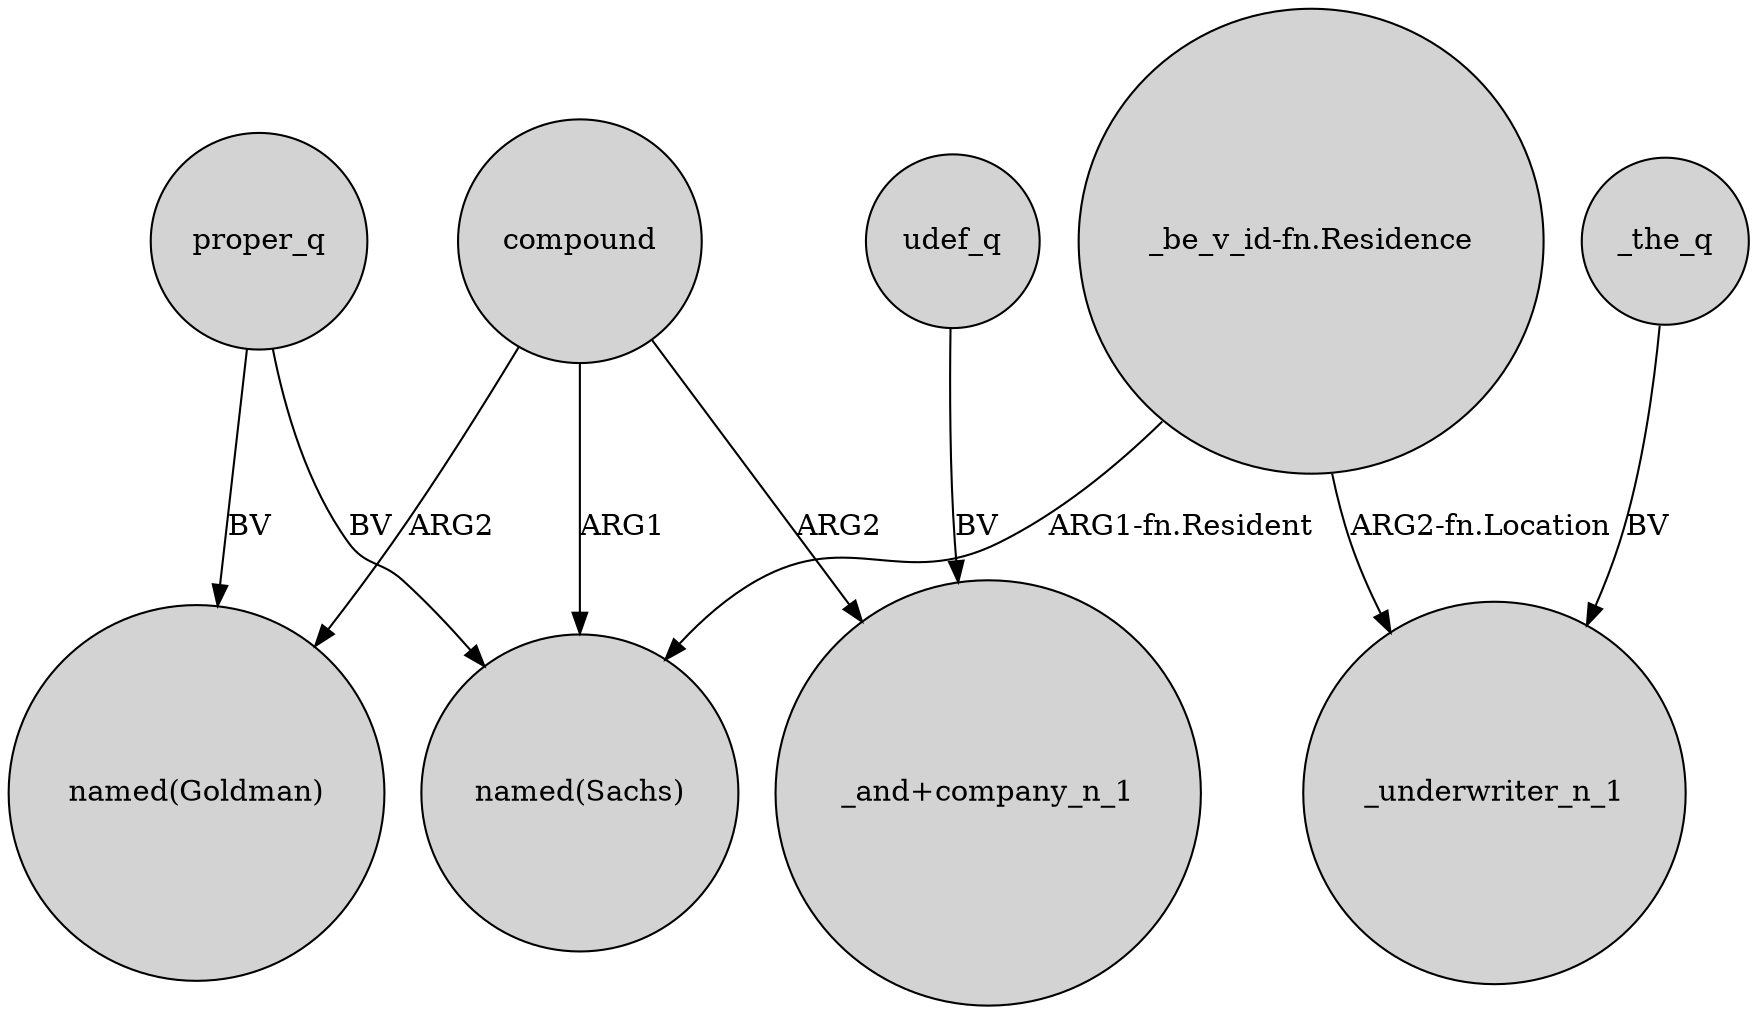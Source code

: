 digraph {
	node [shape=circle style=filled]
	compound -> "named(Goldman)" [label=ARG2]
	proper_q -> "named(Goldman)" [label=BV]
	_the_q -> _underwriter_n_1 [label=BV]
	udef_q -> "_and+company_n_1" [label=BV]
	proper_q -> "named(Sachs)" [label=BV]
	compound -> "named(Sachs)" [label=ARG1]
	"_be_v_id-fn.Residence" -> _underwriter_n_1 [label="ARG2-fn.Location"]
	compound -> "_and+company_n_1" [label=ARG2]
	"_be_v_id-fn.Residence" -> "named(Sachs)" [label="ARG1-fn.Resident"]
}
